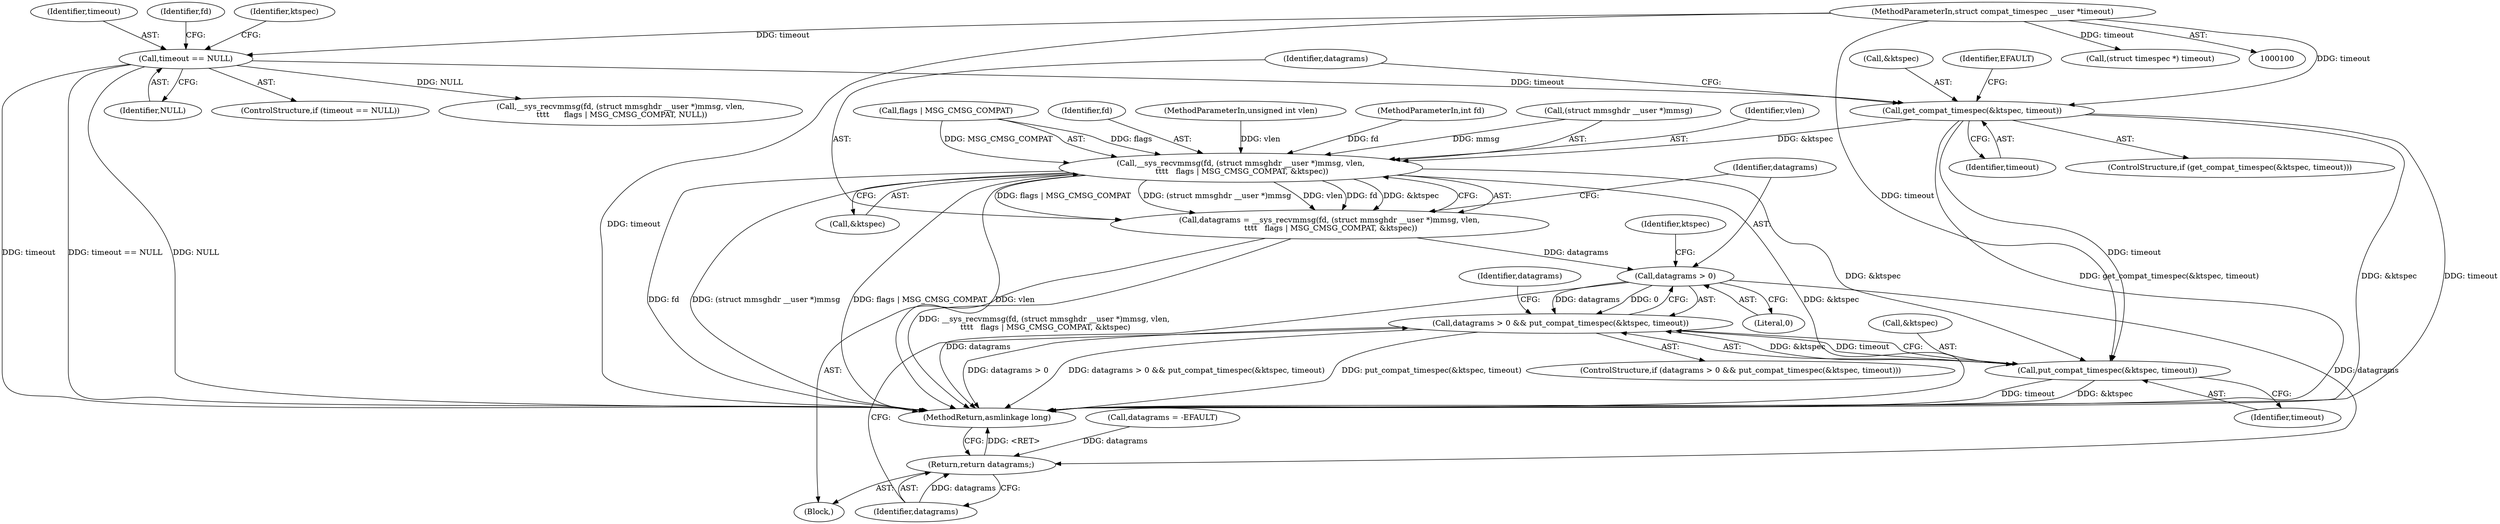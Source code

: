 digraph "1_linux_2def2ef2ae5f3990aabdbe8a755911902707d268@pointer" {
"1000147" [label="(Call,get_compat_timespec(&ktspec, timeout))"];
"1000132" [label="(Call,timeout == NULL)"];
"1000105" [label="(MethodParameterIn,struct compat_timespec __user *timeout)"];
"1000156" [label="(Call,__sys_recvmmsg(fd, (struct mmsghdr __user *)mmsg, vlen,\n \t\t\t\t   flags | MSG_CMSG_COMPAT, &ktspec))"];
"1000154" [label="(Call,datagrams = __sys_recvmmsg(fd, (struct mmsghdr __user *)mmsg, vlen,\n \t\t\t\t   flags | MSG_CMSG_COMPAT, &ktspec))"];
"1000169" [label="(Call,datagrams > 0)"];
"1000168" [label="(Call,datagrams > 0 && put_compat_timespec(&ktspec, timeout))"];
"1000180" [label="(Return,return datagrams;)"];
"1000172" [label="(Call,put_compat_timespec(&ktspec, timeout))"];
"1000133" [label="(Identifier,timeout)"];
"1000173" [label="(Call,&ktspec)"];
"1000161" [label="(Identifier,vlen)"];
"1000177" [label="(Identifier,datagrams)"];
"1000156" [label="(Call,__sys_recvmmsg(fd, (struct mmsghdr __user *)mmsg, vlen,\n \t\t\t\t   flags | MSG_CMSG_COMPAT, &ktspec))"];
"1000137" [label="(Identifier,fd)"];
"1000128" [label="(Call,(struct timespec *) timeout)"];
"1000168" [label="(Call,datagrams > 0 && put_compat_timespec(&ktspec, timeout))"];
"1000150" [label="(Identifier,timeout)"];
"1000134" [label="(Identifier,NULL)"];
"1000155" [label="(Identifier,datagrams)"];
"1000182" [label="(MethodReturn,asmlinkage long)"];
"1000174" [label="(Identifier,ktspec)"];
"1000105" [label="(MethodParameterIn,struct compat_timespec __user *timeout)"];
"1000162" [label="(Call,flags | MSG_CMSG_COMPAT)"];
"1000171" [label="(Literal,0)"];
"1000157" [label="(Identifier,fd)"];
"1000176" [label="(Call,datagrams = -EFAULT)"];
"1000170" [label="(Identifier,datagrams)"];
"1000103" [label="(MethodParameterIn,unsigned int vlen)"];
"1000146" [label="(ControlStructure,if (get_compat_timespec(&ktspec, timeout)))"];
"1000106" [label="(Block,)"];
"1000101" [label="(MethodParameterIn,int fd)"];
"1000158" [label="(Call,(struct mmsghdr __user *)mmsg)"];
"1000175" [label="(Identifier,timeout)"];
"1000148" [label="(Call,&ktspec)"];
"1000180" [label="(Return,return datagrams;)"];
"1000149" [label="(Identifier,ktspec)"];
"1000153" [label="(Identifier,EFAULT)"];
"1000132" [label="(Call,timeout == NULL)"];
"1000154" [label="(Call,datagrams = __sys_recvmmsg(fd, (struct mmsghdr __user *)mmsg, vlen,\n \t\t\t\t   flags | MSG_CMSG_COMPAT, &ktspec))"];
"1000172" [label="(Call,put_compat_timespec(&ktspec, timeout))"];
"1000147" [label="(Call,get_compat_timespec(&ktspec, timeout))"];
"1000181" [label="(Identifier,datagrams)"];
"1000131" [label="(ControlStructure,if (timeout == NULL))"];
"1000167" [label="(ControlStructure,if (datagrams > 0 && put_compat_timespec(&ktspec, timeout)))"];
"1000169" [label="(Call,datagrams > 0)"];
"1000165" [label="(Call,&ktspec)"];
"1000136" [label="(Call,__sys_recvmmsg(fd, (struct mmsghdr __user *)mmsg, vlen,\n \t\t\t\t      flags | MSG_CMSG_COMPAT, NULL))"];
"1000147" -> "1000146"  [label="AST: "];
"1000147" -> "1000150"  [label="CFG: "];
"1000148" -> "1000147"  [label="AST: "];
"1000150" -> "1000147"  [label="AST: "];
"1000153" -> "1000147"  [label="CFG: "];
"1000155" -> "1000147"  [label="CFG: "];
"1000147" -> "1000182"  [label="DDG: &ktspec"];
"1000147" -> "1000182"  [label="DDG: timeout"];
"1000147" -> "1000182"  [label="DDG: get_compat_timespec(&ktspec, timeout)"];
"1000132" -> "1000147"  [label="DDG: timeout"];
"1000105" -> "1000147"  [label="DDG: timeout"];
"1000147" -> "1000156"  [label="DDG: &ktspec"];
"1000147" -> "1000172"  [label="DDG: timeout"];
"1000132" -> "1000131"  [label="AST: "];
"1000132" -> "1000134"  [label="CFG: "];
"1000133" -> "1000132"  [label="AST: "];
"1000134" -> "1000132"  [label="AST: "];
"1000137" -> "1000132"  [label="CFG: "];
"1000149" -> "1000132"  [label="CFG: "];
"1000132" -> "1000182"  [label="DDG: timeout == NULL"];
"1000132" -> "1000182"  [label="DDG: NULL"];
"1000132" -> "1000182"  [label="DDG: timeout"];
"1000105" -> "1000132"  [label="DDG: timeout"];
"1000132" -> "1000136"  [label="DDG: NULL"];
"1000105" -> "1000100"  [label="AST: "];
"1000105" -> "1000182"  [label="DDG: timeout"];
"1000105" -> "1000128"  [label="DDG: timeout"];
"1000105" -> "1000172"  [label="DDG: timeout"];
"1000156" -> "1000154"  [label="AST: "];
"1000156" -> "1000165"  [label="CFG: "];
"1000157" -> "1000156"  [label="AST: "];
"1000158" -> "1000156"  [label="AST: "];
"1000161" -> "1000156"  [label="AST: "];
"1000162" -> "1000156"  [label="AST: "];
"1000165" -> "1000156"  [label="AST: "];
"1000154" -> "1000156"  [label="CFG: "];
"1000156" -> "1000182"  [label="DDG: fd"];
"1000156" -> "1000182"  [label="DDG: (struct mmsghdr __user *)mmsg"];
"1000156" -> "1000182"  [label="DDG: flags | MSG_CMSG_COMPAT"];
"1000156" -> "1000182"  [label="DDG: vlen"];
"1000156" -> "1000182"  [label="DDG: &ktspec"];
"1000156" -> "1000154"  [label="DDG: flags | MSG_CMSG_COMPAT"];
"1000156" -> "1000154"  [label="DDG: (struct mmsghdr __user *)mmsg"];
"1000156" -> "1000154"  [label="DDG: vlen"];
"1000156" -> "1000154"  [label="DDG: fd"];
"1000156" -> "1000154"  [label="DDG: &ktspec"];
"1000101" -> "1000156"  [label="DDG: fd"];
"1000158" -> "1000156"  [label="DDG: mmsg"];
"1000103" -> "1000156"  [label="DDG: vlen"];
"1000162" -> "1000156"  [label="DDG: flags"];
"1000162" -> "1000156"  [label="DDG: MSG_CMSG_COMPAT"];
"1000156" -> "1000172"  [label="DDG: &ktspec"];
"1000154" -> "1000106"  [label="AST: "];
"1000155" -> "1000154"  [label="AST: "];
"1000170" -> "1000154"  [label="CFG: "];
"1000154" -> "1000182"  [label="DDG: __sys_recvmmsg(fd, (struct mmsghdr __user *)mmsg, vlen,\n \t\t\t\t   flags | MSG_CMSG_COMPAT, &ktspec)"];
"1000154" -> "1000169"  [label="DDG: datagrams"];
"1000169" -> "1000168"  [label="AST: "];
"1000169" -> "1000171"  [label="CFG: "];
"1000170" -> "1000169"  [label="AST: "];
"1000171" -> "1000169"  [label="AST: "];
"1000174" -> "1000169"  [label="CFG: "];
"1000168" -> "1000169"  [label="CFG: "];
"1000169" -> "1000182"  [label="DDG: datagrams"];
"1000169" -> "1000168"  [label="DDG: datagrams"];
"1000169" -> "1000168"  [label="DDG: 0"];
"1000169" -> "1000180"  [label="DDG: datagrams"];
"1000168" -> "1000167"  [label="AST: "];
"1000168" -> "1000172"  [label="CFG: "];
"1000172" -> "1000168"  [label="AST: "];
"1000177" -> "1000168"  [label="CFG: "];
"1000181" -> "1000168"  [label="CFG: "];
"1000168" -> "1000182"  [label="DDG: datagrams > 0"];
"1000168" -> "1000182"  [label="DDG: datagrams > 0 && put_compat_timespec(&ktspec, timeout)"];
"1000168" -> "1000182"  [label="DDG: put_compat_timespec(&ktspec, timeout)"];
"1000172" -> "1000168"  [label="DDG: &ktspec"];
"1000172" -> "1000168"  [label="DDG: timeout"];
"1000180" -> "1000106"  [label="AST: "];
"1000180" -> "1000181"  [label="CFG: "];
"1000181" -> "1000180"  [label="AST: "];
"1000182" -> "1000180"  [label="CFG: "];
"1000180" -> "1000182"  [label="DDG: <RET>"];
"1000181" -> "1000180"  [label="DDG: datagrams"];
"1000176" -> "1000180"  [label="DDG: datagrams"];
"1000172" -> "1000175"  [label="CFG: "];
"1000173" -> "1000172"  [label="AST: "];
"1000175" -> "1000172"  [label="AST: "];
"1000172" -> "1000182"  [label="DDG: &ktspec"];
"1000172" -> "1000182"  [label="DDG: timeout"];
}
